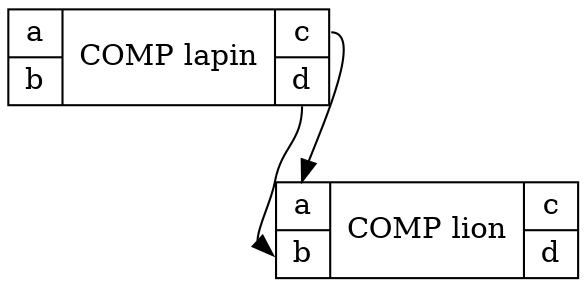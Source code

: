 digraph {
        node [shape=record];

        lapin [label="{<a0> a|<b0> b}| COMP lapin |{<c0> c|<d0> d}"];
        lion [label="{<a0> a|<b1> b}| COMP lion |{<c1> c|<d1> d}"];

        lapin:c0 -> lion:a0;
        lapin:d0 -> lion:b1;

//        lion:c1 -> lapin:a0 ;
 //       lion:d1 -> lapin:b0;
}
